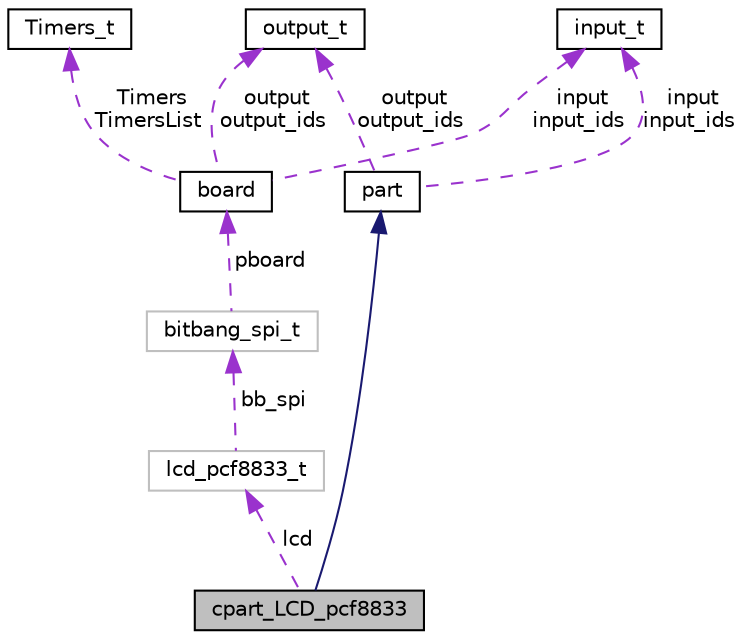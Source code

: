 digraph "cpart_LCD_pcf8833"
{
 // LATEX_PDF_SIZE
  edge [fontname="Helvetica",fontsize="10",labelfontname="Helvetica",labelfontsize="10"];
  node [fontname="Helvetica",fontsize="10",shape=record];
  Node1 [label="cpart_LCD_pcf8833",height=0.2,width=0.4,color="black", fillcolor="grey75", style="filled", fontcolor="black",tooltip=" "];
  Node2 -> Node1 [dir="back",color="midnightblue",fontsize="10",style="solid",fontname="Helvetica"];
  Node2 [label="part",height=0.2,width=0.4,color="black", fillcolor="white", style="filled",URL="$classpart.html",tooltip="PART class."];
  Node3 -> Node2 [dir="back",color="darkorchid3",fontsize="10",style="dashed",label=" input\ninput_ids" ,fontname="Helvetica"];
  Node3 [label="input_t",height=0.2,width=0.4,color="black", fillcolor="white", style="filled",URL="$structinput__t.html",tooltip="input map struct"];
  Node4 -> Node2 [dir="back",color="darkorchid3",fontsize="10",style="dashed",label=" output\noutput_ids" ,fontname="Helvetica"];
  Node4 [label="output_t",height=0.2,width=0.4,color="black", fillcolor="white", style="filled",URL="$structoutput__t.html",tooltip="output map struct"];
  Node5 -> Node1 [dir="back",color="darkorchid3",fontsize="10",style="dashed",label=" lcd" ,fontname="Helvetica"];
  Node5 [label="lcd_pcf8833_t",height=0.2,width=0.4,color="grey75", fillcolor="white", style="filled",URL="$structlcd__pcf8833__t.html",tooltip=" "];
  Node6 -> Node5 [dir="back",color="darkorchid3",fontsize="10",style="dashed",label=" bb_spi" ,fontname="Helvetica"];
  Node6 [label="bitbang_spi_t",height=0.2,width=0.4,color="grey75", fillcolor="white", style="filled",URL="$structbitbang__spi__t.html",tooltip=" "];
  Node7 -> Node6 [dir="back",color="darkorchid3",fontsize="10",style="dashed",label=" pboard" ,fontname="Helvetica"];
  Node7 [label="board",height=0.2,width=0.4,color="black", fillcolor="white", style="filled",URL="$classboard.html",tooltip="Board class."];
  Node3 -> Node7 [dir="back",color="darkorchid3",fontsize="10",style="dashed",label=" input\ninput_ids" ,fontname="Helvetica"];
  Node4 -> Node7 [dir="back",color="darkorchid3",fontsize="10",style="dashed",label=" output\noutput_ids" ,fontname="Helvetica"];
  Node8 -> Node7 [dir="back",color="darkorchid3",fontsize="10",style="dashed",label=" Timers\nTimersList" ,fontname="Helvetica"];
  Node8 [label="Timers_t",height=0.2,width=0.4,color="black", fillcolor="white", style="filled",URL="$struct_timers__t.html",tooltip="internal timer struct"];
}
